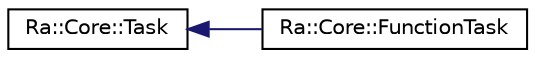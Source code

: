 digraph "Graphical Class Hierarchy"
{
 // INTERACTIVE_SVG=YES
 // LATEX_PDF_SIZE
  edge [fontname="Helvetica",fontsize="10",labelfontname="Helvetica",labelfontsize="10"];
  node [fontname="Helvetica",fontsize="10",shape=record];
  rankdir="LR";
  Node0 [label="Ra::Core::Task",height=0.2,width=0.4,color="black", fillcolor="white", style="filled",URL="$classRa_1_1Core_1_1Task.html",tooltip=" "];
  Node0 -> Node1 [dir="back",color="midnightblue",fontsize="10",style="solid",fontname="Helvetica"];
  Node1 [label="Ra::Core::FunctionTask",height=0.2,width=0.4,color="black", fillcolor="white", style="filled",URL="$classRa_1_1Core_1_1FunctionTask.html",tooltip=" "];
}
